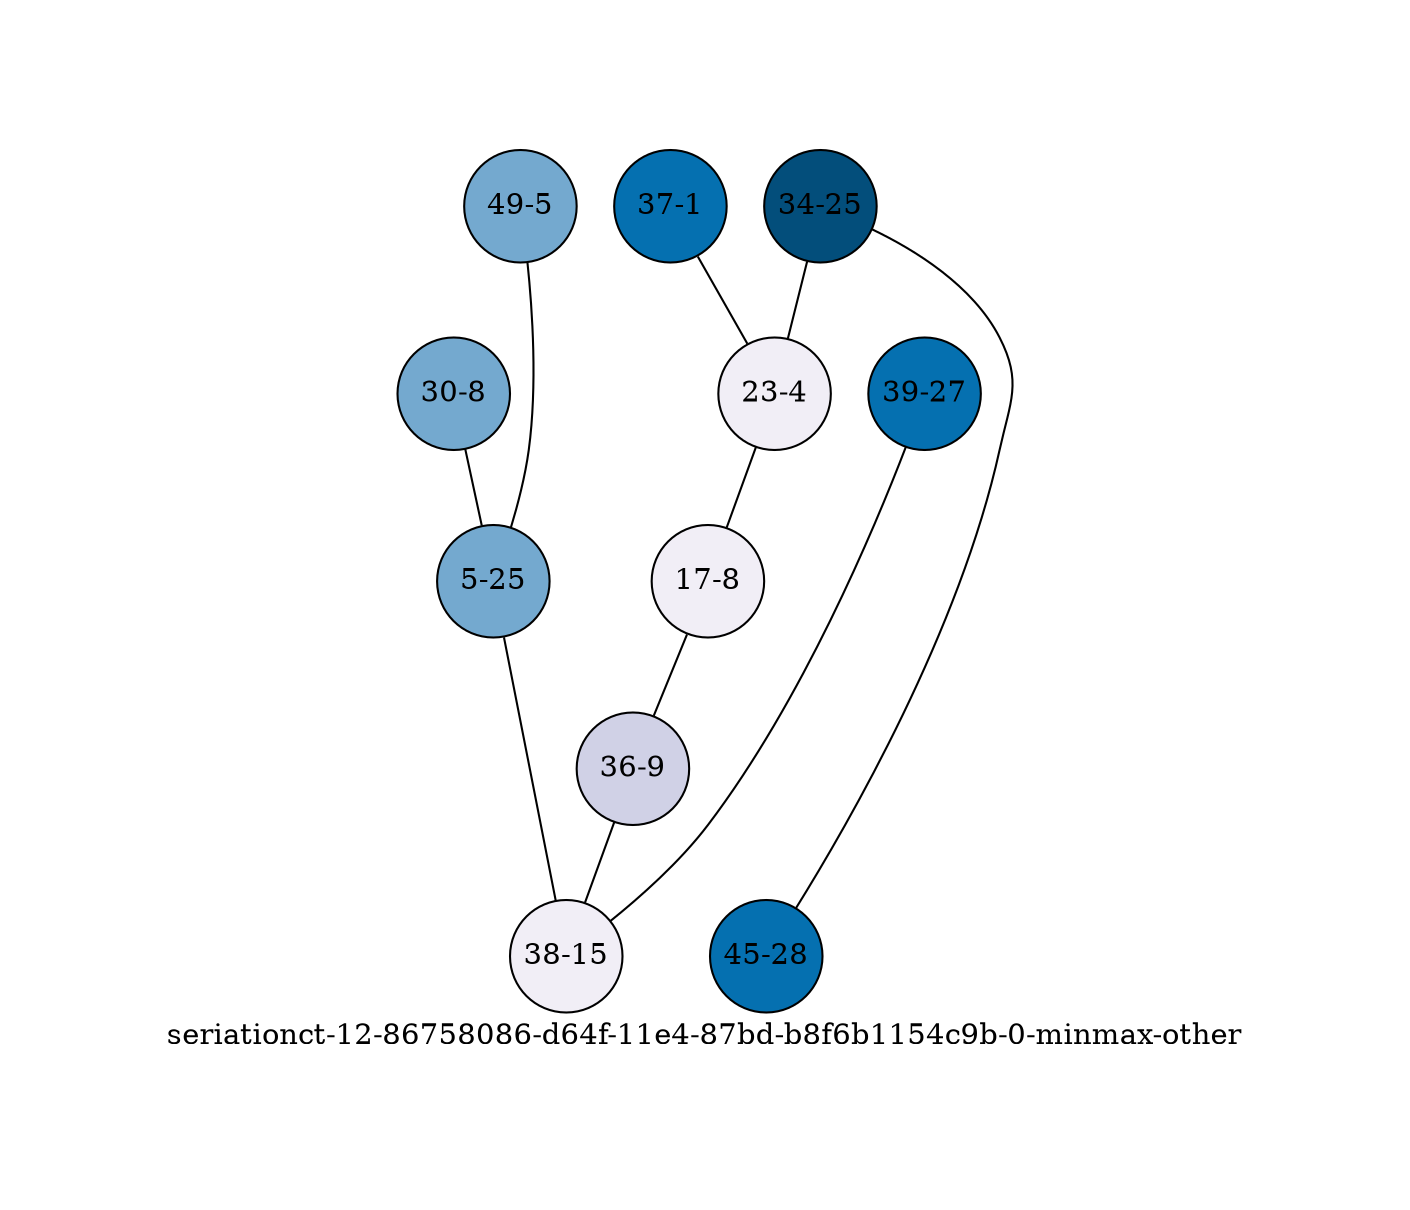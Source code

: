 strict graph "seriationct-12-86758086-d64f-11e4-87bd-b8f6b1154c9b-0-minmax-other" {
labelloc=b;
ratio=auto;
pad="1.0";
label="seriationct-12-86758086-d64f-11e4-87bd-b8f6b1154c9b-0-minmax-other";
node [width="0.75", style=filled, fixedsize=true, height="0.75", shape=circle, label=""];
0 [xCoordinate="8.0", appears_in_slice=4, yCoordinate="30.0", colorscheme=pubu7, short_label="30-8", label="30-8", fillcolor=4, id=0, size="538.752215548"];
1 [xCoordinate="5.0", appears_in_slice=4, yCoordinate="49.0", colorscheme=pubu7, short_label="49-5", label="49-5", fillcolor=4, id=1, size="538.752215548"];
2 [xCoordinate="1.0", appears_in_slice=2, yCoordinate="37.0", colorscheme=pubu7, short_label="37-1", label="37-1", fillcolor=6, id=2, size="328.691304856"];
3 [xCoordinate="25.0", appears_in_slice=1, yCoordinate="34.0", colorscheme=pubu7, short_label="34-25", label="34-25", fillcolor=7, id=3, size="375.239549063"];
4 [xCoordinate="27.0", appears_in_slice=2, yCoordinate="39.0", colorscheme=pubu7, short_label="39-27", label="39-27", fillcolor=6, id=4, size="328.691304856"];
5 [xCoordinate="28.0", appears_in_slice=2, yCoordinate="45.0", colorscheme=pubu7, short_label="45-28", label="45-28", fillcolor=6, id=8, size="328.691304856"];
6 [xCoordinate="4.0", appears_in_slice=7, yCoordinate="23.0", colorscheme=pubu7, short_label="23-4", label="23-4", fillcolor=1, id=6, size="903.286658129"];
7 [xCoordinate="8.0", appears_in_slice=7, yCoordinate="17.0", colorscheme=pubu7, short_label="17-8", label="17-8", fillcolor=1, id=7, size="469.292734203"];
8 [xCoordinate="25.0", appears_in_slice=4, yCoordinate="5.0", colorscheme=pubu7, short_label="5-25", label="5-25", fillcolor=4, id=5, size="538.752215548"];
9 [xCoordinate="9.0", appears_in_slice=6, yCoordinate="36.0", colorscheme=pubu7, short_label="36-9", label="36-9", fillcolor=2, id=9, size="680.557763189"];
10 [xCoordinate="15.0", appears_in_slice=7, yCoordinate="38.0", colorscheme=pubu7, short_label="38-15", label="38-15", fillcolor=1, id=10, size="469.292734203"];
0 -- 8  [inverseweight="25.026317286", weight="0.0399579366222"];
1 -- 8  [inverseweight="20.2606015055", weight="0.0493568761878"];
2 -- 6  [inverseweight="139.574099997", weight="0.00716465304106"];
3 -- 5  [inverseweight="2109.73885745", weight="0.000473992312588"];
3 -- 6  [inverseweight="119.141249633", weight="0.00839339861788"];
4 -- 10  [inverseweight="14.2630864629", weight="0.0701110522326"];
6 -- 7  [inverseweight="209.008908608", weight="0.00478448505692"];
7 -- 9  [inverseweight="203.971987008", weight="0.00490263400709"];
8 -- 10  [inverseweight="19.8533753662", weight="0.0503692687794"];
9 -- 10  [inverseweight="76.9235852663", weight="0.0129999140906"];
}
